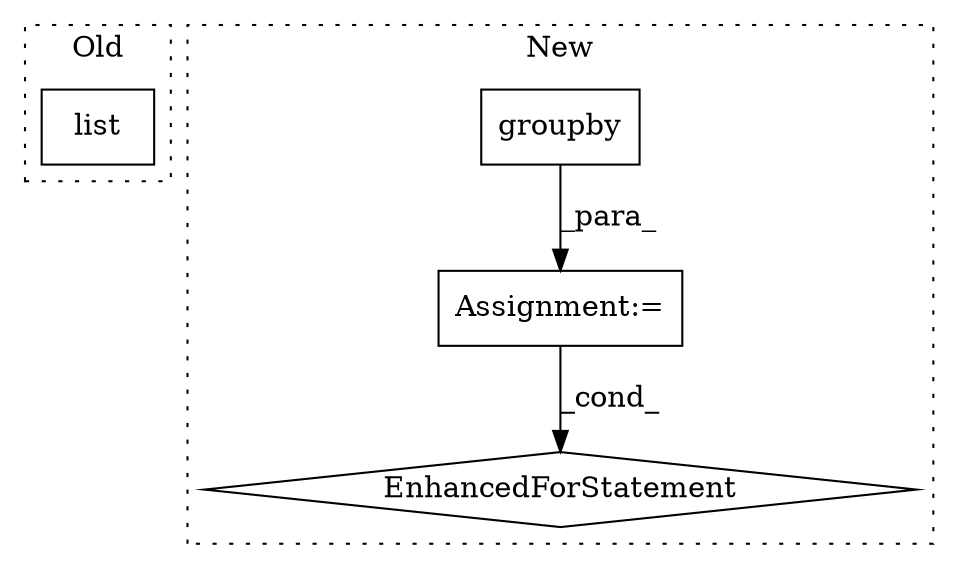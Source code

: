 digraph G {
subgraph cluster0 {
1 [label="list" a="32" s="13759,13776" l="5,1" shape="box"];
label = "Old";
style="dotted";
}
subgraph cluster1 {
2 [label="groupby" a="32" s="13867,13881" l="8,1" shape="box"];
3 [label="Assignment:=" a="7" s="13959,14057" l="63,2" shape="box"];
4 [label="EnhancedForStatement" a="70" s="13959,14057" l="63,2" shape="diamond"];
label = "New";
style="dotted";
}
2 -> 3 [label="_para_"];
3 -> 4 [label="_cond_"];
}